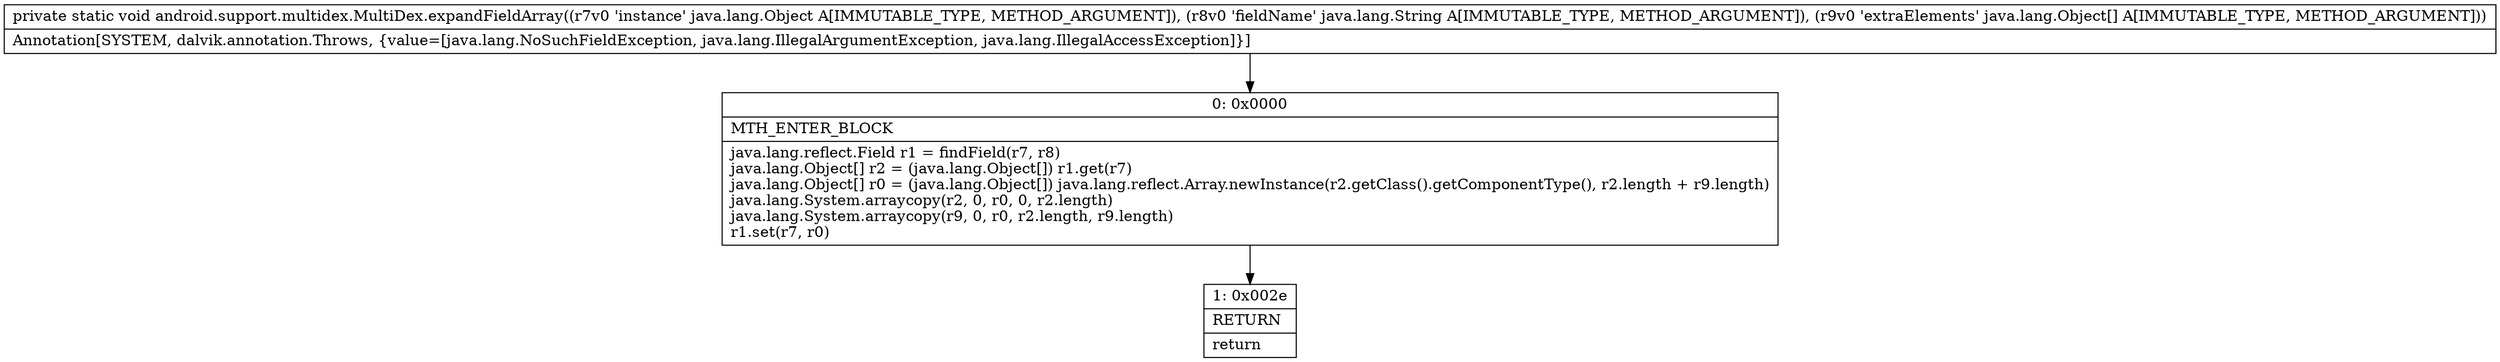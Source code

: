 digraph "CFG forandroid.support.multidex.MultiDex.expandFieldArray(Ljava\/lang\/Object;Ljava\/lang\/String;[Ljava\/lang\/Object;)V" {
Node_0 [shape=record,label="{0\:\ 0x0000|MTH_ENTER_BLOCK\l|java.lang.reflect.Field r1 = findField(r7, r8)\ljava.lang.Object[] r2 = (java.lang.Object[]) r1.get(r7)\ljava.lang.Object[] r0 = (java.lang.Object[]) java.lang.reflect.Array.newInstance(r2.getClass().getComponentType(), r2.length + r9.length)\ljava.lang.System.arraycopy(r2, 0, r0, 0, r2.length)\ljava.lang.System.arraycopy(r9, 0, r0, r2.length, r9.length)\lr1.set(r7, r0)\l}"];
Node_1 [shape=record,label="{1\:\ 0x002e|RETURN\l|return\l}"];
MethodNode[shape=record,label="{private static void android.support.multidex.MultiDex.expandFieldArray((r7v0 'instance' java.lang.Object A[IMMUTABLE_TYPE, METHOD_ARGUMENT]), (r8v0 'fieldName' java.lang.String A[IMMUTABLE_TYPE, METHOD_ARGUMENT]), (r9v0 'extraElements' java.lang.Object[] A[IMMUTABLE_TYPE, METHOD_ARGUMENT]))  | Annotation[SYSTEM, dalvik.annotation.Throws, \{value=[java.lang.NoSuchFieldException, java.lang.IllegalArgumentException, java.lang.IllegalAccessException]\}]\l}"];
MethodNode -> Node_0;
Node_0 -> Node_1;
}

